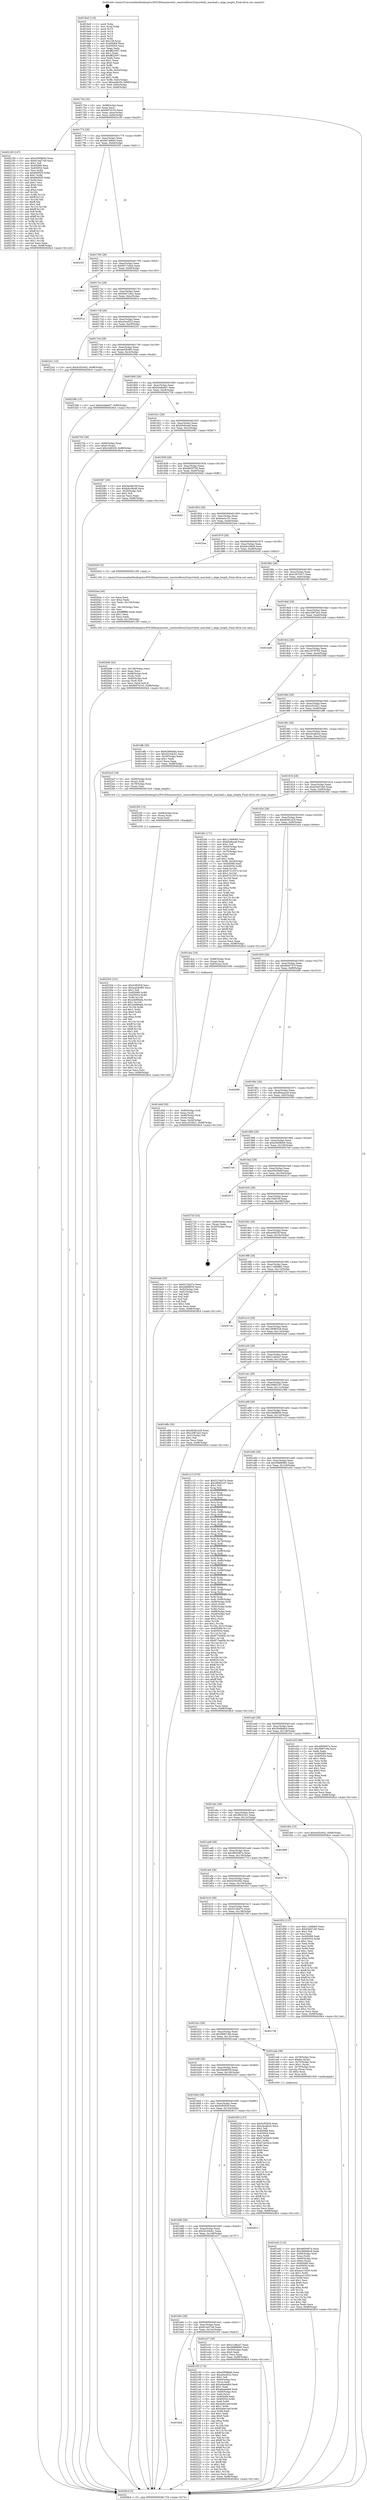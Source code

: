 digraph "0x4016e0" {
  label = "0x4016e0 (/mnt/c/Users/mathe/Desktop/tcc/POCII/binaries/extr_reactosdllwin32rpcrt4ndr_marshall.c_align_length_Final-ollvm.out::main(0))"
  labelloc = "t"
  node[shape=record]

  Entry [label="",width=0.3,height=0.3,shape=circle,fillcolor=black,style=filled]
  "0x401754" [label="{
     0x401754 [32]\l
     | [instrs]\l
     &nbsp;&nbsp;0x401754 \<+6\>: mov -0x98(%rbp),%eax\l
     &nbsp;&nbsp;0x40175a \<+2\>: mov %eax,%ecx\l
     &nbsp;&nbsp;0x40175c \<+6\>: sub $0x80f7d103,%ecx\l
     &nbsp;&nbsp;0x401762 \<+6\>: mov %eax,-0xac(%rbp)\l
     &nbsp;&nbsp;0x401768 \<+6\>: mov %ecx,-0xb0(%rbp)\l
     &nbsp;&nbsp;0x40176e \<+6\>: je 0000000000402100 \<main+0xa20\>\l
  }"]
  "0x402100" [label="{
     0x402100 [147]\l
     | [instrs]\l
     &nbsp;&nbsp;0x402100 \<+5\>: mov $0xe5908b94,%eax\l
     &nbsp;&nbsp;0x402105 \<+5\>: mov $0x614a57a9,%ecx\l
     &nbsp;&nbsp;0x40210a \<+2\>: mov $0x1,%dl\l
     &nbsp;&nbsp;0x40210c \<+7\>: mov 0x405068,%esi\l
     &nbsp;&nbsp;0x402113 \<+7\>: mov 0x405054,%edi\l
     &nbsp;&nbsp;0x40211a \<+3\>: mov %esi,%r8d\l
     &nbsp;&nbsp;0x40211d \<+7\>: sub $0x840f2f3,%r8d\l
     &nbsp;&nbsp;0x402124 \<+4\>: sub $0x1,%r8d\l
     &nbsp;&nbsp;0x402128 \<+7\>: add $0x840f2f3,%r8d\l
     &nbsp;&nbsp;0x40212f \<+4\>: imul %r8d,%esi\l
     &nbsp;&nbsp;0x402133 \<+3\>: and $0x1,%esi\l
     &nbsp;&nbsp;0x402136 \<+3\>: cmp $0x0,%esi\l
     &nbsp;&nbsp;0x402139 \<+4\>: sete %r9b\l
     &nbsp;&nbsp;0x40213d \<+3\>: cmp $0xa,%edi\l
     &nbsp;&nbsp;0x402140 \<+4\>: setl %r10b\l
     &nbsp;&nbsp;0x402144 \<+3\>: mov %r9b,%r11b\l
     &nbsp;&nbsp;0x402147 \<+4\>: xor $0xff,%r11b\l
     &nbsp;&nbsp;0x40214b \<+3\>: mov %r10b,%bl\l
     &nbsp;&nbsp;0x40214e \<+3\>: xor $0xff,%bl\l
     &nbsp;&nbsp;0x402151 \<+3\>: xor $0x1,%dl\l
     &nbsp;&nbsp;0x402154 \<+3\>: mov %r11b,%r14b\l
     &nbsp;&nbsp;0x402157 \<+4\>: and $0xff,%r14b\l
     &nbsp;&nbsp;0x40215b \<+3\>: and %dl,%r9b\l
     &nbsp;&nbsp;0x40215e \<+3\>: mov %bl,%r15b\l
     &nbsp;&nbsp;0x402161 \<+4\>: and $0xff,%r15b\l
     &nbsp;&nbsp;0x402165 \<+3\>: and %dl,%r10b\l
     &nbsp;&nbsp;0x402168 \<+3\>: or %r9b,%r14b\l
     &nbsp;&nbsp;0x40216b \<+3\>: or %r10b,%r15b\l
     &nbsp;&nbsp;0x40216e \<+3\>: xor %r15b,%r14b\l
     &nbsp;&nbsp;0x402171 \<+3\>: or %bl,%r11b\l
     &nbsp;&nbsp;0x402174 \<+4\>: xor $0xff,%r11b\l
     &nbsp;&nbsp;0x402178 \<+3\>: or $0x1,%dl\l
     &nbsp;&nbsp;0x40217b \<+3\>: and %dl,%r11b\l
     &nbsp;&nbsp;0x40217e \<+3\>: or %r11b,%r14b\l
     &nbsp;&nbsp;0x402181 \<+4\>: test $0x1,%r14b\l
     &nbsp;&nbsp;0x402185 \<+3\>: cmovne %ecx,%eax\l
     &nbsp;&nbsp;0x402188 \<+6\>: mov %eax,-0x98(%rbp)\l
     &nbsp;&nbsp;0x40218e \<+5\>: jmp 00000000004028c4 \<main+0x11e4\>\l
  }"]
  "0x401774" [label="{
     0x401774 [28]\l
     | [instrs]\l
     &nbsp;&nbsp;0x401774 \<+5\>: jmp 0000000000401779 \<main+0x99\>\l
     &nbsp;&nbsp;0x401779 \<+6\>: mov -0xac(%rbp),%eax\l
     &nbsp;&nbsp;0x40177f \<+5\>: sub $0x8e7ad6e4,%eax\l
     &nbsp;&nbsp;0x401784 \<+6\>: mov %eax,-0xb4(%rbp)\l
     &nbsp;&nbsp;0x40178a \<+6\>: je 00000000004023f1 \<main+0xd11\>\l
  }"]
  Exit [label="",width=0.3,height=0.3,shape=circle,fillcolor=black,style=filled,peripheries=2]
  "0x4023f1" [label="{
     0x4023f1\l
  }", style=dashed]
  "0x401790" [label="{
     0x401790 [28]\l
     | [instrs]\l
     &nbsp;&nbsp;0x401790 \<+5\>: jmp 0000000000401795 \<main+0xb5\>\l
     &nbsp;&nbsp;0x401795 \<+6\>: mov -0xac(%rbp),%eax\l
     &nbsp;&nbsp;0x40179b \<+5\>: sub $0x9017c0a4,%eax\l
     &nbsp;&nbsp;0x4017a0 \<+6\>: mov %eax,-0xb8(%rbp)\l
     &nbsp;&nbsp;0x4017a6 \<+6\>: je 0000000000402843 \<main+0x1163\>\l
  }"]
  "0x402304" [label="{
     0x402304 [151]\l
     | [instrs]\l
     &nbsp;&nbsp;0x402304 \<+5\>: mov $0x5cf03fc8,%esi\l
     &nbsp;&nbsp;0x402309 \<+5\>: mov $0xaa43b485,%ecx\l
     &nbsp;&nbsp;0x40230e \<+2\>: mov $0x1,%dl\l
     &nbsp;&nbsp;0x402310 \<+8\>: mov 0x405068,%r8d\l
     &nbsp;&nbsp;0x402318 \<+8\>: mov 0x405054,%r9d\l
     &nbsp;&nbsp;0x402320 \<+3\>: mov %r8d,%r10d\l
     &nbsp;&nbsp;0x402323 \<+7\>: sub $0x2dd99a9a,%r10d\l
     &nbsp;&nbsp;0x40232a \<+4\>: sub $0x1,%r10d\l
     &nbsp;&nbsp;0x40232e \<+7\>: add $0x2dd99a9a,%r10d\l
     &nbsp;&nbsp;0x402335 \<+4\>: imul %r10d,%r8d\l
     &nbsp;&nbsp;0x402339 \<+4\>: and $0x1,%r8d\l
     &nbsp;&nbsp;0x40233d \<+4\>: cmp $0x0,%r8d\l
     &nbsp;&nbsp;0x402341 \<+4\>: sete %r11b\l
     &nbsp;&nbsp;0x402345 \<+4\>: cmp $0xa,%r9d\l
     &nbsp;&nbsp;0x402349 \<+3\>: setl %bl\l
     &nbsp;&nbsp;0x40234c \<+3\>: mov %r11b,%r14b\l
     &nbsp;&nbsp;0x40234f \<+4\>: xor $0xff,%r14b\l
     &nbsp;&nbsp;0x402353 \<+3\>: mov %bl,%r15b\l
     &nbsp;&nbsp;0x402356 \<+4\>: xor $0xff,%r15b\l
     &nbsp;&nbsp;0x40235a \<+3\>: xor $0x1,%dl\l
     &nbsp;&nbsp;0x40235d \<+3\>: mov %r14b,%r12b\l
     &nbsp;&nbsp;0x402360 \<+4\>: and $0xff,%r12b\l
     &nbsp;&nbsp;0x402364 \<+3\>: and %dl,%r11b\l
     &nbsp;&nbsp;0x402367 \<+3\>: mov %r15b,%r13b\l
     &nbsp;&nbsp;0x40236a \<+4\>: and $0xff,%r13b\l
     &nbsp;&nbsp;0x40236e \<+2\>: and %dl,%bl\l
     &nbsp;&nbsp;0x402370 \<+3\>: or %r11b,%r12b\l
     &nbsp;&nbsp;0x402373 \<+3\>: or %bl,%r13b\l
     &nbsp;&nbsp;0x402376 \<+3\>: xor %r13b,%r12b\l
     &nbsp;&nbsp;0x402379 \<+3\>: or %r15b,%r14b\l
     &nbsp;&nbsp;0x40237c \<+4\>: xor $0xff,%r14b\l
     &nbsp;&nbsp;0x402380 \<+3\>: or $0x1,%dl\l
     &nbsp;&nbsp;0x402383 \<+3\>: and %dl,%r14b\l
     &nbsp;&nbsp;0x402386 \<+3\>: or %r14b,%r12b\l
     &nbsp;&nbsp;0x402389 \<+4\>: test $0x1,%r12b\l
     &nbsp;&nbsp;0x40238d \<+3\>: cmovne %ecx,%esi\l
     &nbsp;&nbsp;0x402390 \<+6\>: mov %esi,-0x98(%rbp)\l
     &nbsp;&nbsp;0x402396 \<+5\>: jmp 00000000004028c4 \<main+0x11e4\>\l
  }"]
  "0x402843" [label="{
     0x402843\l
  }", style=dashed]
  "0x4017ac" [label="{
     0x4017ac [28]\l
     | [instrs]\l
     &nbsp;&nbsp;0x4017ac \<+5\>: jmp 00000000004017b1 \<main+0xd1\>\l
     &nbsp;&nbsp;0x4017b1 \<+6\>: mov -0xac(%rbp),%eax\l
     &nbsp;&nbsp;0x4017b7 \<+5\>: sub $0x9e071da3,%eax\l
     &nbsp;&nbsp;0x4017bc \<+6\>: mov %eax,-0xbc(%rbp)\l
     &nbsp;&nbsp;0x4017c2 \<+6\>: je 000000000040261a \<main+0xf3a\>\l
  }"]
  "0x4022f5" [label="{
     0x4022f5 [15]\l
     | [instrs]\l
     &nbsp;&nbsp;0x4022f5 \<+4\>: mov -0x68(%rbp),%rax\l
     &nbsp;&nbsp;0x4022f9 \<+3\>: mov (%rax),%rax\l
     &nbsp;&nbsp;0x4022fc \<+3\>: mov %rax,%rdi\l
     &nbsp;&nbsp;0x4022ff \<+5\>: call 0000000000401030 \<free@plt\>\l
     | [calls]\l
     &nbsp;&nbsp;0x401030 \{1\} (unknown)\l
  }"]
  "0x40261a" [label="{
     0x40261a\l
  }", style=dashed]
  "0x4017c8" [label="{
     0x4017c8 [28]\l
     | [instrs]\l
     &nbsp;&nbsp;0x4017c8 \<+5\>: jmp 00000000004017cd \<main+0xed\>\l
     &nbsp;&nbsp;0x4017cd \<+6\>: mov -0xac(%rbp),%eax\l
     &nbsp;&nbsp;0x4017d3 \<+5\>: sub $0xa5ecf222,%eax\l
     &nbsp;&nbsp;0x4017d8 \<+6\>: mov %eax,-0xc0(%rbp)\l
     &nbsp;&nbsp;0x4017de \<+6\>: je 0000000000402241 \<main+0xb61\>\l
  }"]
  "0x401bb8" [label="{
     0x401bb8\l
  }", style=dashed]
  "0x402241" [label="{
     0x402241 [15]\l
     | [instrs]\l
     &nbsp;&nbsp;0x402241 \<+10\>: movl $0x4c05c942,-0x98(%rbp)\l
     &nbsp;&nbsp;0x40224b \<+5\>: jmp 00000000004028c4 \<main+0x11e4\>\l
  }"]
  "0x4017e4" [label="{
     0x4017e4 [28]\l
     | [instrs]\l
     &nbsp;&nbsp;0x4017e4 \<+5\>: jmp 00000000004017e9 \<main+0x109\>\l
     &nbsp;&nbsp;0x4017e9 \<+6\>: mov -0xac(%rbp),%eax\l
     &nbsp;&nbsp;0x4017ef \<+5\>: sub $0xaa43b485,%eax\l
     &nbsp;&nbsp;0x4017f4 \<+6\>: mov %eax,-0xc4(%rbp)\l
     &nbsp;&nbsp;0x4017fa \<+6\>: je 000000000040239b \<main+0xcbb\>\l
  }"]
  "0x402193" [label="{
     0x402193 [174]\l
     | [instrs]\l
     &nbsp;&nbsp;0x402193 \<+5\>: mov $0xe5908b94,%eax\l
     &nbsp;&nbsp;0x402198 \<+5\>: mov $0xa5ecf222,%ecx\l
     &nbsp;&nbsp;0x40219d \<+2\>: mov $0x1,%dl\l
     &nbsp;&nbsp;0x40219f \<+4\>: mov -0x60(%rbp),%rsi\l
     &nbsp;&nbsp;0x4021a3 \<+2\>: mov (%rsi),%edi\l
     &nbsp;&nbsp;0x4021a5 \<+6\>: add $0xa0aa6eb9,%edi\l
     &nbsp;&nbsp;0x4021ab \<+3\>: add $0x1,%edi\l
     &nbsp;&nbsp;0x4021ae \<+6\>: sub $0xa0aa6eb9,%edi\l
     &nbsp;&nbsp;0x4021b4 \<+4\>: mov -0x60(%rbp),%rsi\l
     &nbsp;&nbsp;0x4021b8 \<+2\>: mov %edi,(%rsi)\l
     &nbsp;&nbsp;0x4021ba \<+7\>: mov 0x405068,%edi\l
     &nbsp;&nbsp;0x4021c1 \<+8\>: mov 0x405054,%r8d\l
     &nbsp;&nbsp;0x4021c9 \<+3\>: mov %edi,%r9d\l
     &nbsp;&nbsp;0x4021cc \<+7\>: add $0x4a9e1eef,%r9d\l
     &nbsp;&nbsp;0x4021d3 \<+4\>: sub $0x1,%r9d\l
     &nbsp;&nbsp;0x4021d7 \<+7\>: sub $0x4a9e1eef,%r9d\l
     &nbsp;&nbsp;0x4021de \<+4\>: imul %r9d,%edi\l
     &nbsp;&nbsp;0x4021e2 \<+3\>: and $0x1,%edi\l
     &nbsp;&nbsp;0x4021e5 \<+3\>: cmp $0x0,%edi\l
     &nbsp;&nbsp;0x4021e8 \<+4\>: sete %r10b\l
     &nbsp;&nbsp;0x4021ec \<+4\>: cmp $0xa,%r8d\l
     &nbsp;&nbsp;0x4021f0 \<+4\>: setl %r11b\l
     &nbsp;&nbsp;0x4021f4 \<+3\>: mov %r10b,%bl\l
     &nbsp;&nbsp;0x4021f7 \<+3\>: xor $0xff,%bl\l
     &nbsp;&nbsp;0x4021fa \<+3\>: mov %r11b,%r14b\l
     &nbsp;&nbsp;0x4021fd \<+4\>: xor $0xff,%r14b\l
     &nbsp;&nbsp;0x402201 \<+3\>: xor $0x1,%dl\l
     &nbsp;&nbsp;0x402204 \<+3\>: mov %bl,%r15b\l
     &nbsp;&nbsp;0x402207 \<+4\>: and $0xff,%r15b\l
     &nbsp;&nbsp;0x40220b \<+3\>: and %dl,%r10b\l
     &nbsp;&nbsp;0x40220e \<+3\>: mov %r14b,%r12b\l
     &nbsp;&nbsp;0x402211 \<+4\>: and $0xff,%r12b\l
     &nbsp;&nbsp;0x402215 \<+3\>: and %dl,%r11b\l
     &nbsp;&nbsp;0x402218 \<+3\>: or %r10b,%r15b\l
     &nbsp;&nbsp;0x40221b \<+3\>: or %r11b,%r12b\l
     &nbsp;&nbsp;0x40221e \<+3\>: xor %r12b,%r15b\l
     &nbsp;&nbsp;0x402221 \<+3\>: or %r14b,%bl\l
     &nbsp;&nbsp;0x402224 \<+3\>: xor $0xff,%bl\l
     &nbsp;&nbsp;0x402227 \<+3\>: or $0x1,%dl\l
     &nbsp;&nbsp;0x40222a \<+2\>: and %dl,%bl\l
     &nbsp;&nbsp;0x40222c \<+3\>: or %bl,%r15b\l
     &nbsp;&nbsp;0x40222f \<+4\>: test $0x1,%r15b\l
     &nbsp;&nbsp;0x402233 \<+3\>: cmovne %ecx,%eax\l
     &nbsp;&nbsp;0x402236 \<+6\>: mov %eax,-0x98(%rbp)\l
     &nbsp;&nbsp;0x40223c \<+5\>: jmp 00000000004028c4 \<main+0x11e4\>\l
  }"]
  "0x40239b" [label="{
     0x40239b [15]\l
     | [instrs]\l
     &nbsp;&nbsp;0x40239b \<+10\>: movl $0xb2e8a6d7,-0x98(%rbp)\l
     &nbsp;&nbsp;0x4023a5 \<+5\>: jmp 00000000004028c4 \<main+0x11e4\>\l
  }"]
  "0x401800" [label="{
     0x401800 [28]\l
     | [instrs]\l
     &nbsp;&nbsp;0x401800 \<+5\>: jmp 0000000000401805 \<main+0x125\>\l
     &nbsp;&nbsp;0x401805 \<+6\>: mov -0xac(%rbp),%eax\l
     &nbsp;&nbsp;0x40180b \<+5\>: sub $0xb2e8a6d7,%eax\l
     &nbsp;&nbsp;0x401810 \<+6\>: mov %eax,-0xc8(%rbp)\l
     &nbsp;&nbsp;0x401816 \<+6\>: je 0000000000402704 \<main+0x1024\>\l
  }"]
  "0x4020d6" [label="{
     0x4020d6 [42]\l
     | [instrs]\l
     &nbsp;&nbsp;0x4020d6 \<+6\>: mov -0x158(%rbp),%ecx\l
     &nbsp;&nbsp;0x4020dc \<+3\>: imul %eax,%ecx\l
     &nbsp;&nbsp;0x4020df \<+4\>: mov -0x68(%rbp),%rdi\l
     &nbsp;&nbsp;0x4020e3 \<+3\>: mov (%rdi),%rdi\l
     &nbsp;&nbsp;0x4020e6 \<+4\>: mov -0x60(%rbp),%r8\l
     &nbsp;&nbsp;0x4020ea \<+3\>: movslq (%r8),%r8\l
     &nbsp;&nbsp;0x4020ed \<+4\>: mov %ecx,(%rdi,%r8,4)\l
     &nbsp;&nbsp;0x4020f1 \<+10\>: movl $0x80f7d103,-0x98(%rbp)\l
     &nbsp;&nbsp;0x4020fb \<+5\>: jmp 00000000004028c4 \<main+0x11e4\>\l
  }"]
  "0x402704" [label="{
     0x402704 [28]\l
     | [instrs]\l
     &nbsp;&nbsp;0x402704 \<+7\>: mov -0x90(%rbp),%rax\l
     &nbsp;&nbsp;0x40270b \<+6\>: movl $0x0,(%rax)\l
     &nbsp;&nbsp;0x402711 \<+10\>: movl $0x10d033f,-0x98(%rbp)\l
     &nbsp;&nbsp;0x40271b \<+5\>: jmp 00000000004028c4 \<main+0x11e4\>\l
  }"]
  "0x40181c" [label="{
     0x40181c [28]\l
     | [instrs]\l
     &nbsp;&nbsp;0x40181c \<+5\>: jmp 0000000000401821 \<main+0x141\>\l
     &nbsp;&nbsp;0x401821 \<+6\>: mov -0xac(%rbp),%eax\l
     &nbsp;&nbsp;0x401827 \<+5\>: sub $0xb5efcaa9,%eax\l
     &nbsp;&nbsp;0x40182c \<+6\>: mov %eax,-0xcc(%rbp)\l
     &nbsp;&nbsp;0x401832 \<+6\>: je 0000000000402087 \<main+0x9a7\>\l
  }"]
  "0x4020aa" [label="{
     0x4020aa [44]\l
     | [instrs]\l
     &nbsp;&nbsp;0x4020aa \<+2\>: xor %ecx,%ecx\l
     &nbsp;&nbsp;0x4020ac \<+5\>: mov $0x2,%edx\l
     &nbsp;&nbsp;0x4020b1 \<+6\>: mov %edx,-0x154(%rbp)\l
     &nbsp;&nbsp;0x4020b7 \<+1\>: cltd\l
     &nbsp;&nbsp;0x4020b8 \<+6\>: mov -0x154(%rbp),%esi\l
     &nbsp;&nbsp;0x4020be \<+2\>: idiv %esi\l
     &nbsp;&nbsp;0x4020c0 \<+6\>: imul $0xfffffffe,%edx,%edx\l
     &nbsp;&nbsp;0x4020c6 \<+3\>: sub $0x1,%ecx\l
     &nbsp;&nbsp;0x4020c9 \<+2\>: sub %ecx,%edx\l
     &nbsp;&nbsp;0x4020cb \<+6\>: mov %edx,-0x158(%rbp)\l
     &nbsp;&nbsp;0x4020d1 \<+5\>: call 0000000000401160 \<next_i\>\l
     | [calls]\l
     &nbsp;&nbsp;0x401160 \{1\} (/mnt/c/Users/mathe/Desktop/tcc/POCII/binaries/extr_reactosdllwin32rpcrt4ndr_marshall.c_align_length_Final-ollvm.out::next_i)\l
  }"]
  "0x402087" [label="{
     0x402087 [30]\l
     | [instrs]\l
     &nbsp;&nbsp;0x402087 \<+5\>: mov $0x5bb9635f,%eax\l
     &nbsp;&nbsp;0x40208c \<+5\>: mov $0xbdcc9b48,%ecx\l
     &nbsp;&nbsp;0x402091 \<+3\>: mov -0x29(%rbp),%dl\l
     &nbsp;&nbsp;0x402094 \<+3\>: test $0x1,%dl\l
     &nbsp;&nbsp;0x402097 \<+3\>: cmovne %ecx,%eax\l
     &nbsp;&nbsp;0x40209a \<+6\>: mov %eax,-0x98(%rbp)\l
     &nbsp;&nbsp;0x4020a0 \<+5\>: jmp 00000000004028c4 \<main+0x11e4\>\l
  }"]
  "0x401838" [label="{
     0x401838 [28]\l
     | [instrs]\l
     &nbsp;&nbsp;0x401838 \<+5\>: jmp 000000000040183d \<main+0x15d\>\l
     &nbsp;&nbsp;0x40183d \<+6\>: mov -0xac(%rbp),%eax\l
     &nbsp;&nbsp;0x401843 \<+5\>: sub $0xb8d3f756,%eax\l
     &nbsp;&nbsp;0x401848 \<+6\>: mov %eax,-0xd0(%rbp)\l
     &nbsp;&nbsp;0x40184e \<+6\>: je 00000000004026d2 \<main+0xff2\>\l
  }"]
  "0x401ed2" [label="{
     0x401ed2 [114]\l
     | [instrs]\l
     &nbsp;&nbsp;0x401ed2 \<+5\>: mov $0x4805d97a,%ecx\l
     &nbsp;&nbsp;0x401ed7 \<+5\>: mov $0x39d9ddc9,%edx\l
     &nbsp;&nbsp;0x401edc \<+4\>: mov -0x68(%rbp),%rdi\l
     &nbsp;&nbsp;0x401ee0 \<+3\>: mov %rax,(%rdi)\l
     &nbsp;&nbsp;0x401ee3 \<+4\>: mov -0x60(%rbp),%rax\l
     &nbsp;&nbsp;0x401ee7 \<+6\>: movl $0x0,(%rax)\l
     &nbsp;&nbsp;0x401eed \<+7\>: mov 0x405068,%esi\l
     &nbsp;&nbsp;0x401ef4 \<+8\>: mov 0x405054,%r8d\l
     &nbsp;&nbsp;0x401efc \<+3\>: mov %esi,%r9d\l
     &nbsp;&nbsp;0x401eff \<+7\>: add $0xace13d30,%r9d\l
     &nbsp;&nbsp;0x401f06 \<+4\>: sub $0x1,%r9d\l
     &nbsp;&nbsp;0x401f0a \<+7\>: sub $0xace13d30,%r9d\l
     &nbsp;&nbsp;0x401f11 \<+4\>: imul %r9d,%esi\l
     &nbsp;&nbsp;0x401f15 \<+3\>: and $0x1,%esi\l
     &nbsp;&nbsp;0x401f18 \<+3\>: cmp $0x0,%esi\l
     &nbsp;&nbsp;0x401f1b \<+4\>: sete %r10b\l
     &nbsp;&nbsp;0x401f1f \<+4\>: cmp $0xa,%r8d\l
     &nbsp;&nbsp;0x401f23 \<+4\>: setl %r11b\l
     &nbsp;&nbsp;0x401f27 \<+3\>: mov %r10b,%bl\l
     &nbsp;&nbsp;0x401f2a \<+3\>: and %r11b,%bl\l
     &nbsp;&nbsp;0x401f2d \<+3\>: xor %r11b,%r10b\l
     &nbsp;&nbsp;0x401f30 \<+3\>: or %r10b,%bl\l
     &nbsp;&nbsp;0x401f33 \<+3\>: test $0x1,%bl\l
     &nbsp;&nbsp;0x401f36 \<+3\>: cmovne %edx,%ecx\l
     &nbsp;&nbsp;0x401f39 \<+6\>: mov %ecx,-0x98(%rbp)\l
     &nbsp;&nbsp;0x401f3f \<+5\>: jmp 00000000004028c4 \<main+0x11e4\>\l
  }"]
  "0x4026d2" [label="{
     0x4026d2\l
  }", style=dashed]
  "0x401854" [label="{
     0x401854 [28]\l
     | [instrs]\l
     &nbsp;&nbsp;0x401854 \<+5\>: jmp 0000000000401859 \<main+0x179\>\l
     &nbsp;&nbsp;0x401859 \<+6\>: mov -0xac(%rbp),%eax\l
     &nbsp;&nbsp;0x40185f \<+5\>: sub $0xbae5c1f1,%eax\l
     &nbsp;&nbsp;0x401864 \<+6\>: mov %eax,-0xd4(%rbp)\l
     &nbsp;&nbsp;0x40186a \<+6\>: je 00000000004023aa \<main+0xcca\>\l
  }"]
  "0x401b9c" [label="{
     0x401b9c [28]\l
     | [instrs]\l
     &nbsp;&nbsp;0x401b9c \<+5\>: jmp 0000000000401ba1 \<main+0x4c1\>\l
     &nbsp;&nbsp;0x401ba1 \<+6\>: mov -0xac(%rbp),%eax\l
     &nbsp;&nbsp;0x401ba7 \<+5\>: sub $0x614a57a9,%eax\l
     &nbsp;&nbsp;0x401bac \<+6\>: mov %eax,-0x14c(%rbp)\l
     &nbsp;&nbsp;0x401bb2 \<+6\>: je 0000000000402193 \<main+0xab3\>\l
  }"]
  "0x4023aa" [label="{
     0x4023aa\l
  }", style=dashed]
  "0x401870" [label="{
     0x401870 [28]\l
     | [instrs]\l
     &nbsp;&nbsp;0x401870 \<+5\>: jmp 0000000000401875 \<main+0x195\>\l
     &nbsp;&nbsp;0x401875 \<+6\>: mov -0xac(%rbp),%eax\l
     &nbsp;&nbsp;0x40187b \<+5\>: sub $0xbdcc9b48,%eax\l
     &nbsp;&nbsp;0x401880 \<+6\>: mov %eax,-0xd8(%rbp)\l
     &nbsp;&nbsp;0x401886 \<+6\>: je 00000000004020a5 \<main+0x9c5\>\l
  }"]
  "0x401e37" [label="{
     0x401e37 [30]\l
     | [instrs]\l
     &nbsp;&nbsp;0x401e37 \<+5\>: mov $0x21afd2a7,%eax\l
     &nbsp;&nbsp;0x401e3c \<+5\>: mov $0x39d88985,%ecx\l
     &nbsp;&nbsp;0x401e41 \<+3\>: mov -0x30(%rbp),%edx\l
     &nbsp;&nbsp;0x401e44 \<+3\>: cmp $0x0,%edx\l
     &nbsp;&nbsp;0x401e47 \<+3\>: cmove %ecx,%eax\l
     &nbsp;&nbsp;0x401e4a \<+6\>: mov %eax,-0x98(%rbp)\l
     &nbsp;&nbsp;0x401e50 \<+5\>: jmp 00000000004028c4 \<main+0x11e4\>\l
  }"]
  "0x4020a5" [label="{
     0x4020a5 [5]\l
     | [instrs]\l
     &nbsp;&nbsp;0x4020a5 \<+5\>: call 0000000000401160 \<next_i\>\l
     | [calls]\l
     &nbsp;&nbsp;0x401160 \{1\} (/mnt/c/Users/mathe/Desktop/tcc/POCII/binaries/extr_reactosdllwin32rpcrt4ndr_marshall.c_align_length_Final-ollvm.out::next_i)\l
  }"]
  "0x40188c" [label="{
     0x40188c [28]\l
     | [instrs]\l
     &nbsp;&nbsp;0x40188c \<+5\>: jmp 0000000000401891 \<main+0x1b1\>\l
     &nbsp;&nbsp;0x401891 \<+6\>: mov -0xac(%rbp),%eax\l
     &nbsp;&nbsp;0x401897 \<+5\>: sub $0xc28703c7,%eax\l
     &nbsp;&nbsp;0x40189c \<+6\>: mov %eax,-0xdc(%rbp)\l
     &nbsp;&nbsp;0x4018a2 \<+6\>: je 00000000004025bf \<main+0xedf\>\l
  }"]
  "0x401b80" [label="{
     0x401b80 [28]\l
     | [instrs]\l
     &nbsp;&nbsp;0x401b80 \<+5\>: jmp 0000000000401b85 \<main+0x4a5\>\l
     &nbsp;&nbsp;0x401b85 \<+6\>: mov -0xac(%rbp),%eax\l
     &nbsp;&nbsp;0x401b8b \<+5\>: sub $0x5d164cb1,%eax\l
     &nbsp;&nbsp;0x401b90 \<+6\>: mov %eax,-0x148(%rbp)\l
     &nbsp;&nbsp;0x401b96 \<+6\>: je 0000000000401e37 \<main+0x757\>\l
  }"]
  "0x4025bf" [label="{
     0x4025bf\l
  }", style=dashed]
  "0x4018a8" [label="{
     0x4018a8 [28]\l
     | [instrs]\l
     &nbsp;&nbsp;0x4018a8 \<+5\>: jmp 00000000004018ad \<main+0x1cd\>\l
     &nbsp;&nbsp;0x4018ad \<+6\>: mov -0xac(%rbp),%eax\l
     &nbsp;&nbsp;0x4018b3 \<+5\>: sub $0xc2f87ae2,%eax\l
     &nbsp;&nbsp;0x4018b8 \<+6\>: mov %eax,-0xe0(%rbp)\l
     &nbsp;&nbsp;0x4018be \<+6\>: je 0000000000401da9 \<main+0x6c9\>\l
  }"]
  "0x402813" [label="{
     0x402813\l
  }", style=dashed]
  "0x401da9" [label="{
     0x401da9\l
  }", style=dashed]
  "0x4018c4" [label="{
     0x4018c4 [28]\l
     | [instrs]\l
     &nbsp;&nbsp;0x4018c4 \<+5\>: jmp 00000000004018c9 \<main+0x1e9\>\l
     &nbsp;&nbsp;0x4018c9 \<+6\>: mov -0xac(%rbp),%eax\l
     &nbsp;&nbsp;0x4018cf \<+5\>: sub $0xc3578763,%eax\l
     &nbsp;&nbsp;0x4018d4 \<+6\>: mov %eax,-0xe4(%rbp)\l
     &nbsp;&nbsp;0x4018da \<+6\>: je 0000000000402586 \<main+0xea6\>\l
  }"]
  "0x401b64" [label="{
     0x401b64 [28]\l
     | [instrs]\l
     &nbsp;&nbsp;0x401b64 \<+5\>: jmp 0000000000401b69 \<main+0x489\>\l
     &nbsp;&nbsp;0x401b69 \<+6\>: mov -0xac(%rbp),%eax\l
     &nbsp;&nbsp;0x401b6f \<+5\>: sub $0x5cf03fc8,%eax\l
     &nbsp;&nbsp;0x401b74 \<+6\>: mov %eax,-0x144(%rbp)\l
     &nbsp;&nbsp;0x401b7a \<+6\>: je 0000000000402813 \<main+0x1133\>\l
  }"]
  "0x402586" [label="{
     0x402586\l
  }", style=dashed]
  "0x4018e0" [label="{
     0x4018e0 [28]\l
     | [instrs]\l
     &nbsp;&nbsp;0x4018e0 \<+5\>: jmp 00000000004018e5 \<main+0x205\>\l
     &nbsp;&nbsp;0x4018e5 \<+6\>: mov -0xac(%rbp),%eax\l
     &nbsp;&nbsp;0x4018eb \<+5\>: sub $0xcc91f421,%eax\l
     &nbsp;&nbsp;0x4018f0 \<+6\>: mov %eax,-0xe8(%rbp)\l
     &nbsp;&nbsp;0x4018f6 \<+6\>: je 0000000000401dfb \<main+0x71b\>\l
  }"]
  "0x402250" [label="{
     0x402250 [147]\l
     | [instrs]\l
     &nbsp;&nbsp;0x402250 \<+5\>: mov $0x5cf03fc8,%eax\l
     &nbsp;&nbsp;0x402255 \<+5\>: mov $0xcdca8ce2,%ecx\l
     &nbsp;&nbsp;0x40225a \<+2\>: mov $0x1,%dl\l
     &nbsp;&nbsp;0x40225c \<+7\>: mov 0x405068,%esi\l
     &nbsp;&nbsp;0x402263 \<+7\>: mov 0x405054,%edi\l
     &nbsp;&nbsp;0x40226a \<+3\>: mov %esi,%r8d\l
     &nbsp;&nbsp;0x40226d \<+7\>: add $0x97a034c9,%r8d\l
     &nbsp;&nbsp;0x402274 \<+4\>: sub $0x1,%r8d\l
     &nbsp;&nbsp;0x402278 \<+7\>: sub $0x97a034c9,%r8d\l
     &nbsp;&nbsp;0x40227f \<+4\>: imul %r8d,%esi\l
     &nbsp;&nbsp;0x402283 \<+3\>: and $0x1,%esi\l
     &nbsp;&nbsp;0x402286 \<+3\>: cmp $0x0,%esi\l
     &nbsp;&nbsp;0x402289 \<+4\>: sete %r9b\l
     &nbsp;&nbsp;0x40228d \<+3\>: cmp $0xa,%edi\l
     &nbsp;&nbsp;0x402290 \<+4\>: setl %r10b\l
     &nbsp;&nbsp;0x402294 \<+3\>: mov %r9b,%r11b\l
     &nbsp;&nbsp;0x402297 \<+4\>: xor $0xff,%r11b\l
     &nbsp;&nbsp;0x40229b \<+3\>: mov %r10b,%bl\l
     &nbsp;&nbsp;0x40229e \<+3\>: xor $0xff,%bl\l
     &nbsp;&nbsp;0x4022a1 \<+3\>: xor $0x1,%dl\l
     &nbsp;&nbsp;0x4022a4 \<+3\>: mov %r11b,%r14b\l
     &nbsp;&nbsp;0x4022a7 \<+4\>: and $0xff,%r14b\l
     &nbsp;&nbsp;0x4022ab \<+3\>: and %dl,%r9b\l
     &nbsp;&nbsp;0x4022ae \<+3\>: mov %bl,%r15b\l
     &nbsp;&nbsp;0x4022b1 \<+4\>: and $0xff,%r15b\l
     &nbsp;&nbsp;0x4022b5 \<+3\>: and %dl,%r10b\l
     &nbsp;&nbsp;0x4022b8 \<+3\>: or %r9b,%r14b\l
     &nbsp;&nbsp;0x4022bb \<+3\>: or %r10b,%r15b\l
     &nbsp;&nbsp;0x4022be \<+3\>: xor %r15b,%r14b\l
     &nbsp;&nbsp;0x4022c1 \<+3\>: or %bl,%r11b\l
     &nbsp;&nbsp;0x4022c4 \<+4\>: xor $0xff,%r11b\l
     &nbsp;&nbsp;0x4022c8 \<+3\>: or $0x1,%dl\l
     &nbsp;&nbsp;0x4022cb \<+3\>: and %dl,%r11b\l
     &nbsp;&nbsp;0x4022ce \<+3\>: or %r11b,%r14b\l
     &nbsp;&nbsp;0x4022d1 \<+4\>: test $0x1,%r14b\l
     &nbsp;&nbsp;0x4022d5 \<+3\>: cmovne %ecx,%eax\l
     &nbsp;&nbsp;0x4022d8 \<+6\>: mov %eax,-0x98(%rbp)\l
     &nbsp;&nbsp;0x4022de \<+5\>: jmp 00000000004028c4 \<main+0x11e4\>\l
  }"]
  "0x401dfb" [label="{
     0x401dfb [30]\l
     | [instrs]\l
     &nbsp;&nbsp;0x401dfb \<+5\>: mov $0x62984dda,%eax\l
     &nbsp;&nbsp;0x401e00 \<+5\>: mov $0x5d164cb1,%ecx\l
     &nbsp;&nbsp;0x401e05 \<+3\>: mov -0x30(%rbp),%edx\l
     &nbsp;&nbsp;0x401e08 \<+3\>: cmp $0x1,%edx\l
     &nbsp;&nbsp;0x401e0b \<+3\>: cmovl %ecx,%eax\l
     &nbsp;&nbsp;0x401e0e \<+6\>: mov %eax,-0x98(%rbp)\l
     &nbsp;&nbsp;0x401e14 \<+5\>: jmp 00000000004028c4 \<main+0x11e4\>\l
  }"]
  "0x4018fc" [label="{
     0x4018fc [28]\l
     | [instrs]\l
     &nbsp;&nbsp;0x4018fc \<+5\>: jmp 0000000000401901 \<main+0x221\>\l
     &nbsp;&nbsp;0x401901 \<+6\>: mov -0xac(%rbp),%eax\l
     &nbsp;&nbsp;0x401907 \<+5\>: sub $0xcdca8ce2,%eax\l
     &nbsp;&nbsp;0x40190c \<+6\>: mov %eax,-0xec(%rbp)\l
     &nbsp;&nbsp;0x401912 \<+6\>: je 00000000004022e3 \<main+0xc03\>\l
  }"]
  "0x401b48" [label="{
     0x401b48 [28]\l
     | [instrs]\l
     &nbsp;&nbsp;0x401b48 \<+5\>: jmp 0000000000401b4d \<main+0x46d\>\l
     &nbsp;&nbsp;0x401b4d \<+6\>: mov -0xac(%rbp),%eax\l
     &nbsp;&nbsp;0x401b53 \<+5\>: sub $0x5bb9635f,%eax\l
     &nbsp;&nbsp;0x401b58 \<+6\>: mov %eax,-0x140(%rbp)\l
     &nbsp;&nbsp;0x401b5e \<+6\>: je 0000000000402250 \<main+0xb70\>\l
  }"]
  "0x4022e3" [label="{
     0x4022e3 [18]\l
     | [instrs]\l
     &nbsp;&nbsp;0x4022e3 \<+4\>: mov -0x68(%rbp),%rax\l
     &nbsp;&nbsp;0x4022e7 \<+3\>: mov (%rax),%rdi\l
     &nbsp;&nbsp;0x4022ea \<+4\>: mov -0x78(%rbp),%rax\l
     &nbsp;&nbsp;0x4022ee \<+2\>: mov (%rax),%esi\l
     &nbsp;&nbsp;0x4022f0 \<+5\>: call 00000000004013c0 \<align_length\>\l
     | [calls]\l
     &nbsp;&nbsp;0x4013c0 \{1\} (/mnt/c/Users/mathe/Desktop/tcc/POCII/binaries/extr_reactosdllwin32rpcrt4ndr_marshall.c_align_length_Final-ollvm.out::align_length)\l
  }"]
  "0x401918" [label="{
     0x401918 [28]\l
     | [instrs]\l
     &nbsp;&nbsp;0x401918 \<+5\>: jmp 000000000040191d \<main+0x23d\>\l
     &nbsp;&nbsp;0x40191d \<+6\>: mov -0xac(%rbp),%eax\l
     &nbsp;&nbsp;0x401923 \<+5\>: sub $0xd3dd7cb0,%eax\l
     &nbsp;&nbsp;0x401928 \<+6\>: mov %eax,-0xf0(%rbp)\l
     &nbsp;&nbsp;0x40192e \<+6\>: je 0000000000401fdc \<main+0x8fc\>\l
  }"]
  "0x401eab" [label="{
     0x401eab [39]\l
     | [instrs]\l
     &nbsp;&nbsp;0x401eab \<+4\>: mov -0x78(%rbp),%rax\l
     &nbsp;&nbsp;0x401eaf \<+6\>: movl $0x64,(%rax)\l
     &nbsp;&nbsp;0x401eb5 \<+4\>: mov -0x70(%rbp),%rax\l
     &nbsp;&nbsp;0x401eb9 \<+6\>: movl $0x1,(%rax)\l
     &nbsp;&nbsp;0x401ebf \<+4\>: mov -0x70(%rbp),%rax\l
     &nbsp;&nbsp;0x401ec3 \<+3\>: movslq (%rax),%rax\l
     &nbsp;&nbsp;0x401ec6 \<+4\>: shl $0x2,%rax\l
     &nbsp;&nbsp;0x401eca \<+3\>: mov %rax,%rdi\l
     &nbsp;&nbsp;0x401ecd \<+5\>: call 0000000000401050 \<malloc@plt\>\l
     | [calls]\l
     &nbsp;&nbsp;0x401050 \{1\} (unknown)\l
  }"]
  "0x401fdc" [label="{
     0x401fdc [171]\l
     | [instrs]\l
     &nbsp;&nbsp;0x401fdc \<+5\>: mov $0x11468d65,%eax\l
     &nbsp;&nbsp;0x401fe1 \<+5\>: mov $0xb5efcaa9,%ecx\l
     &nbsp;&nbsp;0x401fe6 \<+2\>: mov $0x1,%dl\l
     &nbsp;&nbsp;0x401fe8 \<+4\>: mov -0x60(%rbp),%rsi\l
     &nbsp;&nbsp;0x401fec \<+2\>: mov (%rsi),%edi\l
     &nbsp;&nbsp;0x401fee \<+4\>: mov -0x70(%rbp),%rsi\l
     &nbsp;&nbsp;0x401ff2 \<+2\>: cmp (%rsi),%edi\l
     &nbsp;&nbsp;0x401ff4 \<+4\>: setl %r8b\l
     &nbsp;&nbsp;0x401ff8 \<+4\>: and $0x1,%r8b\l
     &nbsp;&nbsp;0x401ffc \<+4\>: mov %r8b,-0x29(%rbp)\l
     &nbsp;&nbsp;0x402000 \<+7\>: mov 0x405068,%edi\l
     &nbsp;&nbsp;0x402007 \<+8\>: mov 0x405054,%r9d\l
     &nbsp;&nbsp;0x40200f \<+3\>: mov %edi,%r10d\l
     &nbsp;&nbsp;0x402012 \<+7\>: add $0x97215572,%r10d\l
     &nbsp;&nbsp;0x402019 \<+4\>: sub $0x1,%r10d\l
     &nbsp;&nbsp;0x40201d \<+7\>: sub $0x97215572,%r10d\l
     &nbsp;&nbsp;0x402024 \<+4\>: imul %r10d,%edi\l
     &nbsp;&nbsp;0x402028 \<+3\>: and $0x1,%edi\l
     &nbsp;&nbsp;0x40202b \<+3\>: cmp $0x0,%edi\l
     &nbsp;&nbsp;0x40202e \<+4\>: sete %r8b\l
     &nbsp;&nbsp;0x402032 \<+4\>: cmp $0xa,%r9d\l
     &nbsp;&nbsp;0x402036 \<+4\>: setl %r11b\l
     &nbsp;&nbsp;0x40203a \<+3\>: mov %r8b,%bl\l
     &nbsp;&nbsp;0x40203d \<+3\>: xor $0xff,%bl\l
     &nbsp;&nbsp;0x402040 \<+3\>: mov %r11b,%r14b\l
     &nbsp;&nbsp;0x402043 \<+4\>: xor $0xff,%r14b\l
     &nbsp;&nbsp;0x402047 \<+3\>: xor $0x1,%dl\l
     &nbsp;&nbsp;0x40204a \<+3\>: mov %bl,%r15b\l
     &nbsp;&nbsp;0x40204d \<+4\>: and $0xff,%r15b\l
     &nbsp;&nbsp;0x402051 \<+3\>: and %dl,%r8b\l
     &nbsp;&nbsp;0x402054 \<+3\>: mov %r14b,%r12b\l
     &nbsp;&nbsp;0x402057 \<+4\>: and $0xff,%r12b\l
     &nbsp;&nbsp;0x40205b \<+3\>: and %dl,%r11b\l
     &nbsp;&nbsp;0x40205e \<+3\>: or %r8b,%r15b\l
     &nbsp;&nbsp;0x402061 \<+3\>: or %r11b,%r12b\l
     &nbsp;&nbsp;0x402064 \<+3\>: xor %r12b,%r15b\l
     &nbsp;&nbsp;0x402067 \<+3\>: or %r14b,%bl\l
     &nbsp;&nbsp;0x40206a \<+3\>: xor $0xff,%bl\l
     &nbsp;&nbsp;0x40206d \<+3\>: or $0x1,%dl\l
     &nbsp;&nbsp;0x402070 \<+2\>: and %dl,%bl\l
     &nbsp;&nbsp;0x402072 \<+3\>: or %bl,%r15b\l
     &nbsp;&nbsp;0x402075 \<+4\>: test $0x1,%r15b\l
     &nbsp;&nbsp;0x402079 \<+3\>: cmovne %ecx,%eax\l
     &nbsp;&nbsp;0x40207c \<+6\>: mov %eax,-0x98(%rbp)\l
     &nbsp;&nbsp;0x402082 \<+5\>: jmp 00000000004028c4 \<main+0x11e4\>\l
  }"]
  "0x401934" [label="{
     0x401934 [28]\l
     | [instrs]\l
     &nbsp;&nbsp;0x401934 \<+5\>: jmp 0000000000401939 \<main+0x259\>\l
     &nbsp;&nbsp;0x401939 \<+6\>: mov -0xac(%rbp),%eax\l
     &nbsp;&nbsp;0x40193f \<+5\>: sub $0xd6381a29,%eax\l
     &nbsp;&nbsp;0x401944 \<+6\>: mov %eax,-0xf4(%rbp)\l
     &nbsp;&nbsp;0x40194a \<+6\>: je 0000000000401dca \<main+0x6ea\>\l
  }"]
  "0x401b2c" [label="{
     0x401b2c [28]\l
     | [instrs]\l
     &nbsp;&nbsp;0x401b2c \<+5\>: jmp 0000000000401b31 \<main+0x451\>\l
     &nbsp;&nbsp;0x401b31 \<+6\>: mov -0xac(%rbp),%eax\l
     &nbsp;&nbsp;0x401b37 \<+5\>: sub $0x56f67c6b,%eax\l
     &nbsp;&nbsp;0x401b3c \<+6\>: mov %eax,-0x13c(%rbp)\l
     &nbsp;&nbsp;0x401b42 \<+6\>: je 0000000000401eab \<main+0x7cb\>\l
  }"]
  "0x401dca" [label="{
     0x401dca [19]\l
     | [instrs]\l
     &nbsp;&nbsp;0x401dca \<+7\>: mov -0x88(%rbp),%rax\l
     &nbsp;&nbsp;0x401dd1 \<+3\>: mov (%rax),%rax\l
     &nbsp;&nbsp;0x401dd4 \<+4\>: mov 0x8(%rax),%rdi\l
     &nbsp;&nbsp;0x401dd8 \<+5\>: call 0000000000401060 \<atoi@plt\>\l
     | [calls]\l
     &nbsp;&nbsp;0x401060 \{1\} (unknown)\l
  }"]
  "0x401950" [label="{
     0x401950 [28]\l
     | [instrs]\l
     &nbsp;&nbsp;0x401950 \<+5\>: jmp 0000000000401955 \<main+0x275\>\l
     &nbsp;&nbsp;0x401955 \<+6\>: mov -0xac(%rbp),%eax\l
     &nbsp;&nbsp;0x40195b \<+5\>: sub $0xd6d5747f,%eax\l
     &nbsp;&nbsp;0x401960 \<+6\>: mov %eax,-0xf8(%rbp)\l
     &nbsp;&nbsp;0x401966 \<+6\>: je 00000000004026f0 \<main+0x1010\>\l
  }"]
  "0x402738" [label="{
     0x402738\l
  }", style=dashed]
  "0x4026f0" [label="{
     0x4026f0\l
  }", style=dashed]
  "0x40196c" [label="{
     0x40196c [28]\l
     | [instrs]\l
     &nbsp;&nbsp;0x40196c \<+5\>: jmp 0000000000401971 \<main+0x291\>\l
     &nbsp;&nbsp;0x401971 \<+6\>: mov -0xac(%rbp),%eax\l
     &nbsp;&nbsp;0x401977 \<+5\>: sub $0xd844aa29,%eax\l
     &nbsp;&nbsp;0x40197c \<+6\>: mov %eax,-0xfc(%rbp)\l
     &nbsp;&nbsp;0x401982 \<+6\>: je 0000000000402595 \<main+0xeb5\>\l
  }"]
  "0x401b10" [label="{
     0x401b10 [28]\l
     | [instrs]\l
     &nbsp;&nbsp;0x401b10 \<+5\>: jmp 0000000000401b15 \<main+0x435\>\l
     &nbsp;&nbsp;0x401b15 \<+6\>: mov -0xac(%rbp),%eax\l
     &nbsp;&nbsp;0x401b1b \<+5\>: sub $0x5219a57e,%eax\l
     &nbsp;&nbsp;0x401b20 \<+6\>: mov %eax,-0x138(%rbp)\l
     &nbsp;&nbsp;0x401b26 \<+6\>: je 0000000000402738 \<main+0x1058\>\l
  }"]
  "0x402595" [label="{
     0x402595\l
  }", style=dashed]
  "0x401988" [label="{
     0x401988 [28]\l
     | [instrs]\l
     &nbsp;&nbsp;0x401988 \<+5\>: jmp 000000000040198d \<main+0x2ad\>\l
     &nbsp;&nbsp;0x40198d \<+6\>: mov -0xac(%rbp),%eax\l
     &nbsp;&nbsp;0x401993 \<+5\>: sub $0xe5908b94,%eax\l
     &nbsp;&nbsp;0x401998 \<+6\>: mov %eax,-0x100(%rbp)\l
     &nbsp;&nbsp;0x40199e \<+6\>: je 00000000004027e9 \<main+0x1109\>\l
  }"]
  "0x401f53" [label="{
     0x401f53 [137]\l
     | [instrs]\l
     &nbsp;&nbsp;0x401f53 \<+5\>: mov $0x11468d65,%eax\l
     &nbsp;&nbsp;0x401f58 \<+5\>: mov $0xd3dd7cb0,%ecx\l
     &nbsp;&nbsp;0x401f5d \<+2\>: mov $0x1,%dl\l
     &nbsp;&nbsp;0x401f5f \<+2\>: xor %esi,%esi\l
     &nbsp;&nbsp;0x401f61 \<+7\>: mov 0x405068,%edi\l
     &nbsp;&nbsp;0x401f68 \<+8\>: mov 0x405054,%r8d\l
     &nbsp;&nbsp;0x401f70 \<+3\>: sub $0x1,%esi\l
     &nbsp;&nbsp;0x401f73 \<+3\>: mov %edi,%r9d\l
     &nbsp;&nbsp;0x401f76 \<+3\>: add %esi,%r9d\l
     &nbsp;&nbsp;0x401f79 \<+4\>: imul %r9d,%edi\l
     &nbsp;&nbsp;0x401f7d \<+3\>: and $0x1,%edi\l
     &nbsp;&nbsp;0x401f80 \<+3\>: cmp $0x0,%edi\l
     &nbsp;&nbsp;0x401f83 \<+4\>: sete %r10b\l
     &nbsp;&nbsp;0x401f87 \<+4\>: cmp $0xa,%r8d\l
     &nbsp;&nbsp;0x401f8b \<+4\>: setl %r11b\l
     &nbsp;&nbsp;0x401f8f \<+3\>: mov %r10b,%bl\l
     &nbsp;&nbsp;0x401f92 \<+3\>: xor $0xff,%bl\l
     &nbsp;&nbsp;0x401f95 \<+3\>: mov %r11b,%r14b\l
     &nbsp;&nbsp;0x401f98 \<+4\>: xor $0xff,%r14b\l
     &nbsp;&nbsp;0x401f9c \<+3\>: xor $0x1,%dl\l
     &nbsp;&nbsp;0x401f9f \<+3\>: mov %bl,%r15b\l
     &nbsp;&nbsp;0x401fa2 \<+4\>: and $0xff,%r15b\l
     &nbsp;&nbsp;0x401fa6 \<+3\>: and %dl,%r10b\l
     &nbsp;&nbsp;0x401fa9 \<+3\>: mov %r14b,%r12b\l
     &nbsp;&nbsp;0x401fac \<+4\>: and $0xff,%r12b\l
     &nbsp;&nbsp;0x401fb0 \<+3\>: and %dl,%r11b\l
     &nbsp;&nbsp;0x401fb3 \<+3\>: or %r10b,%r15b\l
     &nbsp;&nbsp;0x401fb6 \<+3\>: or %r11b,%r12b\l
     &nbsp;&nbsp;0x401fb9 \<+3\>: xor %r12b,%r15b\l
     &nbsp;&nbsp;0x401fbc \<+3\>: or %r14b,%bl\l
     &nbsp;&nbsp;0x401fbf \<+3\>: xor $0xff,%bl\l
     &nbsp;&nbsp;0x401fc2 \<+3\>: or $0x1,%dl\l
     &nbsp;&nbsp;0x401fc5 \<+2\>: and %dl,%bl\l
     &nbsp;&nbsp;0x401fc7 \<+3\>: or %bl,%r15b\l
     &nbsp;&nbsp;0x401fca \<+4\>: test $0x1,%r15b\l
     &nbsp;&nbsp;0x401fce \<+3\>: cmovne %ecx,%eax\l
     &nbsp;&nbsp;0x401fd1 \<+6\>: mov %eax,-0x98(%rbp)\l
     &nbsp;&nbsp;0x401fd7 \<+5\>: jmp 00000000004028c4 \<main+0x11e4\>\l
  }"]
  "0x4027e9" [label="{
     0x4027e9\l
  }", style=dashed]
  "0x4019a4" [label="{
     0x4019a4 [28]\l
     | [instrs]\l
     &nbsp;&nbsp;0x4019a4 \<+5\>: jmp 00000000004019a9 \<main+0x2c9\>\l
     &nbsp;&nbsp;0x4019a9 \<+6\>: mov -0xac(%rbp),%eax\l
     &nbsp;&nbsp;0x4019af \<+5\>: sub $0xe5b29eef,%eax\l
     &nbsp;&nbsp;0x4019b4 \<+6\>: mov %eax,-0x104(%rbp)\l
     &nbsp;&nbsp;0x4019ba \<+6\>: je 0000000000402415 \<main+0xd35\>\l
  }"]
  "0x401af4" [label="{
     0x401af4 [28]\l
     | [instrs]\l
     &nbsp;&nbsp;0x401af4 \<+5\>: jmp 0000000000401af9 \<main+0x419\>\l
     &nbsp;&nbsp;0x401af9 \<+6\>: mov -0xac(%rbp),%eax\l
     &nbsp;&nbsp;0x401aff \<+5\>: sub $0x4c05c942,%eax\l
     &nbsp;&nbsp;0x401b04 \<+6\>: mov %eax,-0x134(%rbp)\l
     &nbsp;&nbsp;0x401b0a \<+6\>: je 0000000000401f53 \<main+0x873\>\l
  }"]
  "0x402415" [label="{
     0x402415\l
  }", style=dashed]
  "0x4019c0" [label="{
     0x4019c0 [28]\l
     | [instrs]\l
     &nbsp;&nbsp;0x4019c0 \<+5\>: jmp 00000000004019c5 \<main+0x2e5\>\l
     &nbsp;&nbsp;0x4019c5 \<+6\>: mov -0xac(%rbp),%eax\l
     &nbsp;&nbsp;0x4019cb \<+5\>: sub $0x10d033f,%eax\l
     &nbsp;&nbsp;0x4019d0 \<+6\>: mov %eax,-0x108(%rbp)\l
     &nbsp;&nbsp;0x4019d6 \<+6\>: je 0000000000402720 \<main+0x1040\>\l
  }"]
  "0x40277d" [label="{
     0x40277d\l
  }", style=dashed]
  "0x402720" [label="{
     0x402720 [24]\l
     | [instrs]\l
     &nbsp;&nbsp;0x402720 \<+7\>: mov -0x90(%rbp),%rax\l
     &nbsp;&nbsp;0x402727 \<+2\>: mov (%rax),%eax\l
     &nbsp;&nbsp;0x402729 \<+4\>: lea -0x28(%rbp),%rsp\l
     &nbsp;&nbsp;0x40272d \<+1\>: pop %rbx\l
     &nbsp;&nbsp;0x40272e \<+2\>: pop %r12\l
     &nbsp;&nbsp;0x402730 \<+2\>: pop %r13\l
     &nbsp;&nbsp;0x402732 \<+2\>: pop %r14\l
     &nbsp;&nbsp;0x402734 \<+2\>: pop %r15\l
     &nbsp;&nbsp;0x402736 \<+1\>: pop %rbp\l
     &nbsp;&nbsp;0x402737 \<+1\>: ret\l
  }"]
  "0x4019dc" [label="{
     0x4019dc [28]\l
     | [instrs]\l
     &nbsp;&nbsp;0x4019dc \<+5\>: jmp 00000000004019e1 \<main+0x301\>\l
     &nbsp;&nbsp;0x4019e1 \<+6\>: mov -0xac(%rbp),%eax\l
     &nbsp;&nbsp;0x4019e7 \<+5\>: sub $0xeed925f,%eax\l
     &nbsp;&nbsp;0x4019ec \<+6\>: mov %eax,-0x10c(%rbp)\l
     &nbsp;&nbsp;0x4019f2 \<+6\>: je 0000000000401bde \<main+0x4fe\>\l
  }"]
  "0x401ad8" [label="{
     0x401ad8 [28]\l
     | [instrs]\l
     &nbsp;&nbsp;0x401ad8 \<+5\>: jmp 0000000000401add \<main+0x3fd\>\l
     &nbsp;&nbsp;0x401add \<+6\>: mov -0xac(%rbp),%eax\l
     &nbsp;&nbsp;0x401ae3 \<+5\>: sub $0x4805d97a,%eax\l
     &nbsp;&nbsp;0x401ae8 \<+6\>: mov %eax,-0x130(%rbp)\l
     &nbsp;&nbsp;0x401aee \<+6\>: je 000000000040277d \<main+0x109d\>\l
  }"]
  "0x401bde" [label="{
     0x401bde [53]\l
     | [instrs]\l
     &nbsp;&nbsp;0x401bde \<+5\>: mov $0x5219a57e,%eax\l
     &nbsp;&nbsp;0x401be3 \<+5\>: mov $0x2db88f30,%ecx\l
     &nbsp;&nbsp;0x401be8 \<+6\>: mov -0x92(%rbp),%dl\l
     &nbsp;&nbsp;0x401bee \<+7\>: mov -0x91(%rbp),%sil\l
     &nbsp;&nbsp;0x401bf5 \<+3\>: mov %dl,%dil\l
     &nbsp;&nbsp;0x401bf8 \<+3\>: and %sil,%dil\l
     &nbsp;&nbsp;0x401bfb \<+3\>: xor %sil,%dl\l
     &nbsp;&nbsp;0x401bfe \<+3\>: or %dl,%dil\l
     &nbsp;&nbsp;0x401c01 \<+4\>: test $0x1,%dil\l
     &nbsp;&nbsp;0x401c05 \<+3\>: cmovne %ecx,%eax\l
     &nbsp;&nbsp;0x401c08 \<+6\>: mov %eax,-0x98(%rbp)\l
     &nbsp;&nbsp;0x401c0e \<+5\>: jmp 00000000004028c4 \<main+0x11e4\>\l
  }"]
  "0x4019f8" [label="{
     0x4019f8 [28]\l
     | [instrs]\l
     &nbsp;&nbsp;0x4019f8 \<+5\>: jmp 00000000004019fd \<main+0x31d\>\l
     &nbsp;&nbsp;0x4019fd \<+6\>: mov -0xac(%rbp),%eax\l
     &nbsp;&nbsp;0x401a03 \<+5\>: sub $0x11468d65,%eax\l
     &nbsp;&nbsp;0x401a08 \<+6\>: mov %eax,-0x110(%rbp)\l
     &nbsp;&nbsp;0x401a0e \<+6\>: je 00000000004027c4 \<main+0x10e4\>\l
  }"]
  "0x4028c4" [label="{
     0x4028c4 [5]\l
     | [instrs]\l
     &nbsp;&nbsp;0x4028c4 \<+5\>: jmp 0000000000401754 \<main+0x74\>\l
  }"]
  "0x4016e0" [label="{
     0x4016e0 [116]\l
     | [instrs]\l
     &nbsp;&nbsp;0x4016e0 \<+1\>: push %rbp\l
     &nbsp;&nbsp;0x4016e1 \<+3\>: mov %rsp,%rbp\l
     &nbsp;&nbsp;0x4016e4 \<+2\>: push %r15\l
     &nbsp;&nbsp;0x4016e6 \<+2\>: push %r14\l
     &nbsp;&nbsp;0x4016e8 \<+2\>: push %r13\l
     &nbsp;&nbsp;0x4016ea \<+2\>: push %r12\l
     &nbsp;&nbsp;0x4016ec \<+1\>: push %rbx\l
     &nbsp;&nbsp;0x4016ed \<+7\>: sub $0x158,%rsp\l
     &nbsp;&nbsp;0x4016f4 \<+7\>: mov 0x405068,%eax\l
     &nbsp;&nbsp;0x4016fb \<+7\>: mov 0x405054,%ecx\l
     &nbsp;&nbsp;0x401702 \<+2\>: mov %eax,%edx\l
     &nbsp;&nbsp;0x401704 \<+6\>: sub $0xfff22007,%edx\l
     &nbsp;&nbsp;0x40170a \<+3\>: sub $0x1,%edx\l
     &nbsp;&nbsp;0x40170d \<+6\>: add $0xfff22007,%edx\l
     &nbsp;&nbsp;0x401713 \<+3\>: imul %edx,%eax\l
     &nbsp;&nbsp;0x401716 \<+3\>: and $0x1,%eax\l
     &nbsp;&nbsp;0x401719 \<+3\>: cmp $0x0,%eax\l
     &nbsp;&nbsp;0x40171c \<+4\>: sete %r8b\l
     &nbsp;&nbsp;0x401720 \<+4\>: and $0x1,%r8b\l
     &nbsp;&nbsp;0x401724 \<+7\>: mov %r8b,-0x92(%rbp)\l
     &nbsp;&nbsp;0x40172b \<+3\>: cmp $0xa,%ecx\l
     &nbsp;&nbsp;0x40172e \<+4\>: setl %r8b\l
     &nbsp;&nbsp;0x401732 \<+4\>: and $0x1,%r8b\l
     &nbsp;&nbsp;0x401736 \<+7\>: mov %r8b,-0x91(%rbp)\l
     &nbsp;&nbsp;0x40173d \<+10\>: movl $0xeed925f,-0x98(%rbp)\l
     &nbsp;&nbsp;0x401747 \<+6\>: mov %edi,-0x9c(%rbp)\l
     &nbsp;&nbsp;0x40174d \<+7\>: mov %rsi,-0xa8(%rbp)\l
  }"]
  "0x402899" [label="{
     0x402899\l
  }", style=dashed]
  "0x4027c4" [label="{
     0x4027c4\l
  }", style=dashed]
  "0x401a14" [label="{
     0x401a14 [28]\l
     | [instrs]\l
     &nbsp;&nbsp;0x401a14 \<+5\>: jmp 0000000000401a19 \<main+0x339\>\l
     &nbsp;&nbsp;0x401a19 \<+6\>: mov -0xac(%rbp),%eax\l
     &nbsp;&nbsp;0x401a1f \<+5\>: sub $0x18080528,%eax\l
     &nbsp;&nbsp;0x401a24 \<+6\>: mov %eax,-0x114(%rbp)\l
     &nbsp;&nbsp;0x401a2a \<+6\>: je 00000000004024a8 \<main+0xdc8\>\l
  }"]
  "0x401abc" [label="{
     0x401abc [28]\l
     | [instrs]\l
     &nbsp;&nbsp;0x401abc \<+5\>: jmp 0000000000401ac1 \<main+0x3e1\>\l
     &nbsp;&nbsp;0x401ac1 \<+6\>: mov -0xac(%rbp),%eax\l
     &nbsp;&nbsp;0x401ac7 \<+5\>: sub $0x3fb323c1,%eax\l
     &nbsp;&nbsp;0x401acc \<+6\>: mov %eax,-0x12c(%rbp)\l
     &nbsp;&nbsp;0x401ad2 \<+6\>: je 0000000000402899 \<main+0x11b9\>\l
  }"]
  "0x4024a8" [label="{
     0x4024a8\l
  }", style=dashed]
  "0x401a30" [label="{
     0x401a30 [28]\l
     | [instrs]\l
     &nbsp;&nbsp;0x401a30 \<+5\>: jmp 0000000000401a35 \<main+0x355\>\l
     &nbsp;&nbsp;0x401a35 \<+6\>: mov -0xac(%rbp),%eax\l
     &nbsp;&nbsp;0x401a3b \<+5\>: sub $0x21afd2a7,%eax\l
     &nbsp;&nbsp;0x401a40 \<+6\>: mov %eax,-0x118(%rbp)\l
     &nbsp;&nbsp;0x401a46 \<+6\>: je 00000000004026e1 \<main+0x1001\>\l
  }"]
  "0x401f44" [label="{
     0x401f44 [15]\l
     | [instrs]\l
     &nbsp;&nbsp;0x401f44 \<+10\>: movl $0x4c05c942,-0x98(%rbp)\l
     &nbsp;&nbsp;0x401f4e \<+5\>: jmp 00000000004028c4 \<main+0x11e4\>\l
  }"]
  "0x4026e1" [label="{
     0x4026e1\l
  }", style=dashed]
  "0x401a4c" [label="{
     0x401a4c [28]\l
     | [instrs]\l
     &nbsp;&nbsp;0x401a4c \<+5\>: jmp 0000000000401a51 \<main+0x371\>\l
     &nbsp;&nbsp;0x401a51 \<+6\>: mov -0xac(%rbp),%eax\l
     &nbsp;&nbsp;0x401a57 \<+5\>: sub $0x26683167,%eax\l
     &nbsp;&nbsp;0x401a5c \<+6\>: mov %eax,-0x11c(%rbp)\l
     &nbsp;&nbsp;0x401a62 \<+6\>: je 0000000000401d8b \<main+0x6ab\>\l
  }"]
  "0x401aa0" [label="{
     0x401aa0 [28]\l
     | [instrs]\l
     &nbsp;&nbsp;0x401aa0 \<+5\>: jmp 0000000000401aa5 \<main+0x3c5\>\l
     &nbsp;&nbsp;0x401aa5 \<+6\>: mov -0xac(%rbp),%eax\l
     &nbsp;&nbsp;0x401aab \<+5\>: sub $0x39d9ddc9,%eax\l
     &nbsp;&nbsp;0x401ab0 \<+6\>: mov %eax,-0x128(%rbp)\l
     &nbsp;&nbsp;0x401ab6 \<+6\>: je 0000000000401f44 \<main+0x864\>\l
  }"]
  "0x401d8b" [label="{
     0x401d8b [30]\l
     | [instrs]\l
     &nbsp;&nbsp;0x401d8b \<+5\>: mov $0xd6381a29,%eax\l
     &nbsp;&nbsp;0x401d90 \<+5\>: mov $0xc2f87ae2,%ecx\l
     &nbsp;&nbsp;0x401d95 \<+3\>: mov -0x31(%rbp),%dl\l
     &nbsp;&nbsp;0x401d98 \<+3\>: test $0x1,%dl\l
     &nbsp;&nbsp;0x401d9b \<+3\>: cmovne %ecx,%eax\l
     &nbsp;&nbsp;0x401d9e \<+6\>: mov %eax,-0x98(%rbp)\l
     &nbsp;&nbsp;0x401da4 \<+5\>: jmp 00000000004028c4 \<main+0x11e4\>\l
  }"]
  "0x401a68" [label="{
     0x401a68 [28]\l
     | [instrs]\l
     &nbsp;&nbsp;0x401a68 \<+5\>: jmp 0000000000401a6d \<main+0x38d\>\l
     &nbsp;&nbsp;0x401a6d \<+6\>: mov -0xac(%rbp),%eax\l
     &nbsp;&nbsp;0x401a73 \<+5\>: sub $0x2db88f30,%eax\l
     &nbsp;&nbsp;0x401a78 \<+6\>: mov %eax,-0x120(%rbp)\l
     &nbsp;&nbsp;0x401a7e \<+6\>: je 0000000000401c13 \<main+0x533\>\l
  }"]
  "0x401e55" [label="{
     0x401e55 [86]\l
     | [instrs]\l
     &nbsp;&nbsp;0x401e55 \<+5\>: mov $0x4805d97a,%eax\l
     &nbsp;&nbsp;0x401e5a \<+5\>: mov $0x56f67c6b,%ecx\l
     &nbsp;&nbsp;0x401e5f \<+2\>: xor %edx,%edx\l
     &nbsp;&nbsp;0x401e61 \<+7\>: mov 0x405068,%esi\l
     &nbsp;&nbsp;0x401e68 \<+7\>: mov 0x405054,%edi\l
     &nbsp;&nbsp;0x401e6f \<+3\>: sub $0x1,%edx\l
     &nbsp;&nbsp;0x401e72 \<+3\>: mov %esi,%r8d\l
     &nbsp;&nbsp;0x401e75 \<+3\>: add %edx,%r8d\l
     &nbsp;&nbsp;0x401e78 \<+4\>: imul %r8d,%esi\l
     &nbsp;&nbsp;0x401e7c \<+3\>: and $0x1,%esi\l
     &nbsp;&nbsp;0x401e7f \<+3\>: cmp $0x0,%esi\l
     &nbsp;&nbsp;0x401e82 \<+4\>: sete %r9b\l
     &nbsp;&nbsp;0x401e86 \<+3\>: cmp $0xa,%edi\l
     &nbsp;&nbsp;0x401e89 \<+4\>: setl %r10b\l
     &nbsp;&nbsp;0x401e8d \<+3\>: mov %r9b,%r11b\l
     &nbsp;&nbsp;0x401e90 \<+3\>: and %r10b,%r11b\l
     &nbsp;&nbsp;0x401e93 \<+3\>: xor %r10b,%r9b\l
     &nbsp;&nbsp;0x401e96 \<+3\>: or %r9b,%r11b\l
     &nbsp;&nbsp;0x401e99 \<+4\>: test $0x1,%r11b\l
     &nbsp;&nbsp;0x401e9d \<+3\>: cmovne %ecx,%eax\l
     &nbsp;&nbsp;0x401ea0 \<+6\>: mov %eax,-0x98(%rbp)\l
     &nbsp;&nbsp;0x401ea6 \<+5\>: jmp 00000000004028c4 \<main+0x11e4\>\l
  }"]
  "0x401c13" [label="{
     0x401c13 [376]\l
     | [instrs]\l
     &nbsp;&nbsp;0x401c13 \<+5\>: mov $0x5219a57e,%eax\l
     &nbsp;&nbsp;0x401c18 \<+5\>: mov $0x26683167,%ecx\l
     &nbsp;&nbsp;0x401c1d \<+2\>: mov $0x1,%dl\l
     &nbsp;&nbsp;0x401c1f \<+3\>: mov %rsp,%rsi\l
     &nbsp;&nbsp;0x401c22 \<+4\>: add $0xfffffffffffffff0,%rsi\l
     &nbsp;&nbsp;0x401c26 \<+3\>: mov %rsi,%rsp\l
     &nbsp;&nbsp;0x401c29 \<+7\>: mov %rsi,-0x90(%rbp)\l
     &nbsp;&nbsp;0x401c30 \<+3\>: mov %rsp,%rsi\l
     &nbsp;&nbsp;0x401c33 \<+4\>: add $0xfffffffffffffff0,%rsi\l
     &nbsp;&nbsp;0x401c37 \<+3\>: mov %rsi,%rsp\l
     &nbsp;&nbsp;0x401c3a \<+3\>: mov %rsp,%rdi\l
     &nbsp;&nbsp;0x401c3d \<+4\>: add $0xfffffffffffffff0,%rdi\l
     &nbsp;&nbsp;0x401c41 \<+3\>: mov %rdi,%rsp\l
     &nbsp;&nbsp;0x401c44 \<+7\>: mov %rdi,-0x88(%rbp)\l
     &nbsp;&nbsp;0x401c4b \<+3\>: mov %rsp,%rdi\l
     &nbsp;&nbsp;0x401c4e \<+4\>: add $0xfffffffffffffff0,%rdi\l
     &nbsp;&nbsp;0x401c52 \<+3\>: mov %rdi,%rsp\l
     &nbsp;&nbsp;0x401c55 \<+4\>: mov %rdi,-0x80(%rbp)\l
     &nbsp;&nbsp;0x401c59 \<+3\>: mov %rsp,%rdi\l
     &nbsp;&nbsp;0x401c5c \<+4\>: add $0xfffffffffffffff0,%rdi\l
     &nbsp;&nbsp;0x401c60 \<+3\>: mov %rdi,%rsp\l
     &nbsp;&nbsp;0x401c63 \<+4\>: mov %rdi,-0x78(%rbp)\l
     &nbsp;&nbsp;0x401c67 \<+3\>: mov %rsp,%rdi\l
     &nbsp;&nbsp;0x401c6a \<+4\>: add $0xfffffffffffffff0,%rdi\l
     &nbsp;&nbsp;0x401c6e \<+3\>: mov %rdi,%rsp\l
     &nbsp;&nbsp;0x401c71 \<+4\>: mov %rdi,-0x70(%rbp)\l
     &nbsp;&nbsp;0x401c75 \<+3\>: mov %rsp,%rdi\l
     &nbsp;&nbsp;0x401c78 \<+4\>: add $0xfffffffffffffff0,%rdi\l
     &nbsp;&nbsp;0x401c7c \<+3\>: mov %rdi,%rsp\l
     &nbsp;&nbsp;0x401c7f \<+4\>: mov %rdi,-0x68(%rbp)\l
     &nbsp;&nbsp;0x401c83 \<+3\>: mov %rsp,%rdi\l
     &nbsp;&nbsp;0x401c86 \<+4\>: add $0xfffffffffffffff0,%rdi\l
     &nbsp;&nbsp;0x401c8a \<+3\>: mov %rdi,%rsp\l
     &nbsp;&nbsp;0x401c8d \<+4\>: mov %rdi,-0x60(%rbp)\l
     &nbsp;&nbsp;0x401c91 \<+3\>: mov %rsp,%rdi\l
     &nbsp;&nbsp;0x401c94 \<+4\>: add $0xfffffffffffffff0,%rdi\l
     &nbsp;&nbsp;0x401c98 \<+3\>: mov %rdi,%rsp\l
     &nbsp;&nbsp;0x401c9b \<+4\>: mov %rdi,-0x58(%rbp)\l
     &nbsp;&nbsp;0x401c9f \<+3\>: mov %rsp,%rdi\l
     &nbsp;&nbsp;0x401ca2 \<+4\>: add $0xfffffffffffffff0,%rdi\l
     &nbsp;&nbsp;0x401ca6 \<+3\>: mov %rdi,%rsp\l
     &nbsp;&nbsp;0x401ca9 \<+4\>: mov %rdi,-0x50(%rbp)\l
     &nbsp;&nbsp;0x401cad \<+3\>: mov %rsp,%rdi\l
     &nbsp;&nbsp;0x401cb0 \<+4\>: add $0xfffffffffffffff0,%rdi\l
     &nbsp;&nbsp;0x401cb4 \<+3\>: mov %rdi,%rsp\l
     &nbsp;&nbsp;0x401cb7 \<+4\>: mov %rdi,-0x48(%rbp)\l
     &nbsp;&nbsp;0x401cbb \<+3\>: mov %rsp,%rdi\l
     &nbsp;&nbsp;0x401cbe \<+4\>: add $0xfffffffffffffff0,%rdi\l
     &nbsp;&nbsp;0x401cc2 \<+3\>: mov %rdi,%rsp\l
     &nbsp;&nbsp;0x401cc5 \<+4\>: mov %rdi,-0x40(%rbp)\l
     &nbsp;&nbsp;0x401cc9 \<+7\>: mov -0x90(%rbp),%rdi\l
     &nbsp;&nbsp;0x401cd0 \<+6\>: movl $0x0,(%rdi)\l
     &nbsp;&nbsp;0x401cd6 \<+7\>: mov -0x9c(%rbp),%r8d\l
     &nbsp;&nbsp;0x401cdd \<+3\>: mov %r8d,(%rsi)\l
     &nbsp;&nbsp;0x401ce0 \<+7\>: mov -0x88(%rbp),%rdi\l
     &nbsp;&nbsp;0x401ce7 \<+7\>: mov -0xa8(%rbp),%r9\l
     &nbsp;&nbsp;0x401cee \<+3\>: mov %r9,(%rdi)\l
     &nbsp;&nbsp;0x401cf1 \<+3\>: cmpl $0x2,(%rsi)\l
     &nbsp;&nbsp;0x401cf4 \<+4\>: setne %r10b\l
     &nbsp;&nbsp;0x401cf8 \<+4\>: and $0x1,%r10b\l
     &nbsp;&nbsp;0x401cfc \<+4\>: mov %r10b,-0x31(%rbp)\l
     &nbsp;&nbsp;0x401d00 \<+8\>: mov 0x405068,%r11d\l
     &nbsp;&nbsp;0x401d08 \<+7\>: mov 0x405054,%ebx\l
     &nbsp;&nbsp;0x401d0f \<+3\>: mov %r11d,%r14d\l
     &nbsp;&nbsp;0x401d12 \<+7\>: add $0x877ee65b,%r14d\l
     &nbsp;&nbsp;0x401d19 \<+4\>: sub $0x1,%r14d\l
     &nbsp;&nbsp;0x401d1d \<+7\>: sub $0x877ee65b,%r14d\l
     &nbsp;&nbsp;0x401d24 \<+4\>: imul %r14d,%r11d\l
     &nbsp;&nbsp;0x401d28 \<+4\>: and $0x1,%r11d\l
     &nbsp;&nbsp;0x401d2c \<+4\>: cmp $0x0,%r11d\l
     &nbsp;&nbsp;0x401d30 \<+4\>: sete %r10b\l
     &nbsp;&nbsp;0x401d34 \<+3\>: cmp $0xa,%ebx\l
     &nbsp;&nbsp;0x401d37 \<+4\>: setl %r15b\l
     &nbsp;&nbsp;0x401d3b \<+3\>: mov %r10b,%r12b\l
     &nbsp;&nbsp;0x401d3e \<+4\>: xor $0xff,%r12b\l
     &nbsp;&nbsp;0x401d42 \<+3\>: mov %r15b,%r13b\l
     &nbsp;&nbsp;0x401d45 \<+4\>: xor $0xff,%r13b\l
     &nbsp;&nbsp;0x401d49 \<+3\>: xor $0x1,%dl\l
     &nbsp;&nbsp;0x401d4c \<+3\>: mov %r12b,%sil\l
     &nbsp;&nbsp;0x401d4f \<+4\>: and $0xff,%sil\l
     &nbsp;&nbsp;0x401d53 \<+3\>: and %dl,%r10b\l
     &nbsp;&nbsp;0x401d56 \<+3\>: mov %r13b,%dil\l
     &nbsp;&nbsp;0x401d59 \<+4\>: and $0xff,%dil\l
     &nbsp;&nbsp;0x401d5d \<+3\>: and %dl,%r15b\l
     &nbsp;&nbsp;0x401d60 \<+3\>: or %r10b,%sil\l
     &nbsp;&nbsp;0x401d63 \<+3\>: or %r15b,%dil\l
     &nbsp;&nbsp;0x401d66 \<+3\>: xor %dil,%sil\l
     &nbsp;&nbsp;0x401d69 \<+3\>: or %r13b,%r12b\l
     &nbsp;&nbsp;0x401d6c \<+4\>: xor $0xff,%r12b\l
     &nbsp;&nbsp;0x401d70 \<+3\>: or $0x1,%dl\l
     &nbsp;&nbsp;0x401d73 \<+3\>: and %dl,%r12b\l
     &nbsp;&nbsp;0x401d76 \<+3\>: or %r12b,%sil\l
     &nbsp;&nbsp;0x401d79 \<+4\>: test $0x1,%sil\l
     &nbsp;&nbsp;0x401d7d \<+3\>: cmovne %ecx,%eax\l
     &nbsp;&nbsp;0x401d80 \<+6\>: mov %eax,-0x98(%rbp)\l
     &nbsp;&nbsp;0x401d86 \<+5\>: jmp 00000000004028c4 \<main+0x11e4\>\l
  }"]
  "0x401a84" [label="{
     0x401a84 [28]\l
     | [instrs]\l
     &nbsp;&nbsp;0x401a84 \<+5\>: jmp 0000000000401a89 \<main+0x3a9\>\l
     &nbsp;&nbsp;0x401a89 \<+6\>: mov -0xac(%rbp),%eax\l
     &nbsp;&nbsp;0x401a8f \<+5\>: sub $0x39d88985,%eax\l
     &nbsp;&nbsp;0x401a94 \<+6\>: mov %eax,-0x124(%rbp)\l
     &nbsp;&nbsp;0x401a9a \<+6\>: je 0000000000401e55 \<main+0x775\>\l
  }"]
  "0x401ddd" [label="{
     0x401ddd [30]\l
     | [instrs]\l
     &nbsp;&nbsp;0x401ddd \<+4\>: mov -0x80(%rbp),%rdi\l
     &nbsp;&nbsp;0x401de1 \<+2\>: mov %eax,(%rdi)\l
     &nbsp;&nbsp;0x401de3 \<+4\>: mov -0x80(%rbp),%rdi\l
     &nbsp;&nbsp;0x401de7 \<+2\>: mov (%rdi),%eax\l
     &nbsp;&nbsp;0x401de9 \<+3\>: mov %eax,-0x30(%rbp)\l
     &nbsp;&nbsp;0x401dec \<+10\>: movl $0xcc91f421,-0x98(%rbp)\l
     &nbsp;&nbsp;0x401df6 \<+5\>: jmp 00000000004028c4 \<main+0x11e4\>\l
  }"]
  Entry -> "0x4016e0" [label=" 1"]
  "0x401754" -> "0x402100" [label=" 1"]
  "0x401754" -> "0x401774" [label=" 23"]
  "0x402720" -> Exit [label=" 1"]
  "0x401774" -> "0x4023f1" [label=" 0"]
  "0x401774" -> "0x401790" [label=" 23"]
  "0x402704" -> "0x4028c4" [label=" 1"]
  "0x401790" -> "0x402843" [label=" 0"]
  "0x401790" -> "0x4017ac" [label=" 23"]
  "0x40239b" -> "0x4028c4" [label=" 1"]
  "0x4017ac" -> "0x40261a" [label=" 0"]
  "0x4017ac" -> "0x4017c8" [label=" 23"]
  "0x402304" -> "0x4028c4" [label=" 1"]
  "0x4017c8" -> "0x402241" [label=" 1"]
  "0x4017c8" -> "0x4017e4" [label=" 22"]
  "0x4022f5" -> "0x402304" [label=" 1"]
  "0x4017e4" -> "0x40239b" [label=" 1"]
  "0x4017e4" -> "0x401800" [label=" 21"]
  "0x4022e3" -> "0x4022f5" [label=" 1"]
  "0x401800" -> "0x402704" [label=" 1"]
  "0x401800" -> "0x40181c" [label=" 20"]
  "0x402241" -> "0x4028c4" [label=" 1"]
  "0x40181c" -> "0x402087" [label=" 2"]
  "0x40181c" -> "0x401838" [label=" 18"]
  "0x402193" -> "0x4028c4" [label=" 1"]
  "0x401838" -> "0x4026d2" [label=" 0"]
  "0x401838" -> "0x401854" [label=" 18"]
  "0x401b9c" -> "0x401bb8" [label=" 0"]
  "0x401854" -> "0x4023aa" [label=" 0"]
  "0x401854" -> "0x401870" [label=" 18"]
  "0x401b9c" -> "0x402193" [label=" 1"]
  "0x401870" -> "0x4020a5" [label=" 1"]
  "0x401870" -> "0x40188c" [label=" 17"]
  "0x402250" -> "0x4028c4" [label=" 1"]
  "0x40188c" -> "0x4025bf" [label=" 0"]
  "0x40188c" -> "0x4018a8" [label=" 17"]
  "0x4020d6" -> "0x4028c4" [label=" 1"]
  "0x4018a8" -> "0x401da9" [label=" 0"]
  "0x4018a8" -> "0x4018c4" [label=" 17"]
  "0x4020aa" -> "0x4020d6" [label=" 1"]
  "0x4018c4" -> "0x402586" [label=" 0"]
  "0x4018c4" -> "0x4018e0" [label=" 17"]
  "0x402087" -> "0x4028c4" [label=" 2"]
  "0x4018e0" -> "0x401dfb" [label=" 1"]
  "0x4018e0" -> "0x4018fc" [label=" 16"]
  "0x401fdc" -> "0x4028c4" [label=" 2"]
  "0x4018fc" -> "0x4022e3" [label=" 1"]
  "0x4018fc" -> "0x401918" [label=" 15"]
  "0x401f44" -> "0x4028c4" [label=" 1"]
  "0x401918" -> "0x401fdc" [label=" 2"]
  "0x401918" -> "0x401934" [label=" 13"]
  "0x401ed2" -> "0x4028c4" [label=" 1"]
  "0x401934" -> "0x401dca" [label=" 1"]
  "0x401934" -> "0x401950" [label=" 12"]
  "0x401e55" -> "0x4028c4" [label=" 1"]
  "0x401950" -> "0x4026f0" [label=" 0"]
  "0x401950" -> "0x40196c" [label=" 12"]
  "0x401e37" -> "0x4028c4" [label=" 1"]
  "0x40196c" -> "0x402595" [label=" 0"]
  "0x40196c" -> "0x401988" [label=" 12"]
  "0x401b80" -> "0x401e37" [label=" 1"]
  "0x401988" -> "0x4027e9" [label=" 0"]
  "0x401988" -> "0x4019a4" [label=" 12"]
  "0x402100" -> "0x4028c4" [label=" 1"]
  "0x4019a4" -> "0x402415" [label=" 0"]
  "0x4019a4" -> "0x4019c0" [label=" 12"]
  "0x401b64" -> "0x402813" [label=" 0"]
  "0x4019c0" -> "0x402720" [label=" 1"]
  "0x4019c0" -> "0x4019dc" [label=" 11"]
  "0x4020a5" -> "0x4020aa" [label=" 1"]
  "0x4019dc" -> "0x401bde" [label=" 1"]
  "0x4019dc" -> "0x4019f8" [label=" 10"]
  "0x401bde" -> "0x4028c4" [label=" 1"]
  "0x4016e0" -> "0x401754" [label=" 1"]
  "0x4028c4" -> "0x401754" [label=" 23"]
  "0x401b48" -> "0x402250" [label=" 1"]
  "0x4019f8" -> "0x4027c4" [label=" 0"]
  "0x4019f8" -> "0x401a14" [label=" 10"]
  "0x401f53" -> "0x4028c4" [label=" 2"]
  "0x401a14" -> "0x4024a8" [label=" 0"]
  "0x401a14" -> "0x401a30" [label=" 10"]
  "0x401b2c" -> "0x401eab" [label=" 1"]
  "0x401a30" -> "0x4026e1" [label=" 0"]
  "0x401a30" -> "0x401a4c" [label=" 10"]
  "0x401eab" -> "0x401ed2" [label=" 1"]
  "0x401a4c" -> "0x401d8b" [label=" 1"]
  "0x401a4c" -> "0x401a68" [label=" 9"]
  "0x401b10" -> "0x402738" [label=" 0"]
  "0x401a68" -> "0x401c13" [label=" 1"]
  "0x401a68" -> "0x401a84" [label=" 8"]
  "0x401b80" -> "0x401b9c" [label=" 1"]
  "0x401c13" -> "0x4028c4" [label=" 1"]
  "0x401d8b" -> "0x4028c4" [label=" 1"]
  "0x401dca" -> "0x401ddd" [label=" 1"]
  "0x401ddd" -> "0x4028c4" [label=" 1"]
  "0x401dfb" -> "0x4028c4" [label=" 1"]
  "0x401af4" -> "0x401b10" [label=" 4"]
  "0x401a84" -> "0x401e55" [label=" 1"]
  "0x401a84" -> "0x401aa0" [label=" 7"]
  "0x401b10" -> "0x401b2c" [label=" 4"]
  "0x401aa0" -> "0x401f44" [label=" 1"]
  "0x401aa0" -> "0x401abc" [label=" 6"]
  "0x401b2c" -> "0x401b48" [label=" 3"]
  "0x401abc" -> "0x402899" [label=" 0"]
  "0x401abc" -> "0x401ad8" [label=" 6"]
  "0x401b48" -> "0x401b64" [label=" 2"]
  "0x401ad8" -> "0x40277d" [label=" 0"]
  "0x401ad8" -> "0x401af4" [label=" 6"]
  "0x401b64" -> "0x401b80" [label=" 2"]
  "0x401af4" -> "0x401f53" [label=" 2"]
}
